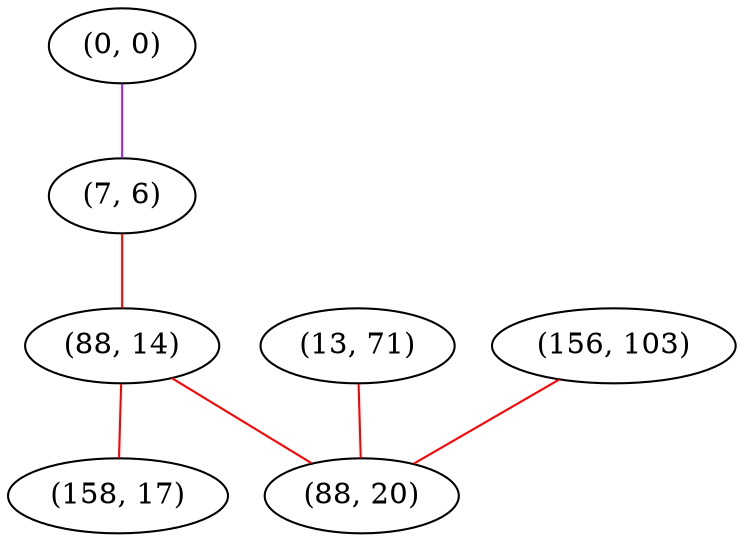 graph "" {
"(0, 0)";
"(7, 6)";
"(88, 14)";
"(158, 17)";
"(13, 71)";
"(156, 103)";
"(88, 20)";
"(0, 0)" -- "(7, 6)"  [color=purple, key=0, weight=4];
"(7, 6)" -- "(88, 14)"  [color=red, key=0, weight=1];
"(88, 14)" -- "(158, 17)"  [color=red, key=0, weight=1];
"(88, 14)" -- "(88, 20)"  [color=red, key=0, weight=1];
"(13, 71)" -- "(88, 20)"  [color=red, key=0, weight=1];
"(156, 103)" -- "(88, 20)"  [color=red, key=0, weight=1];
}
